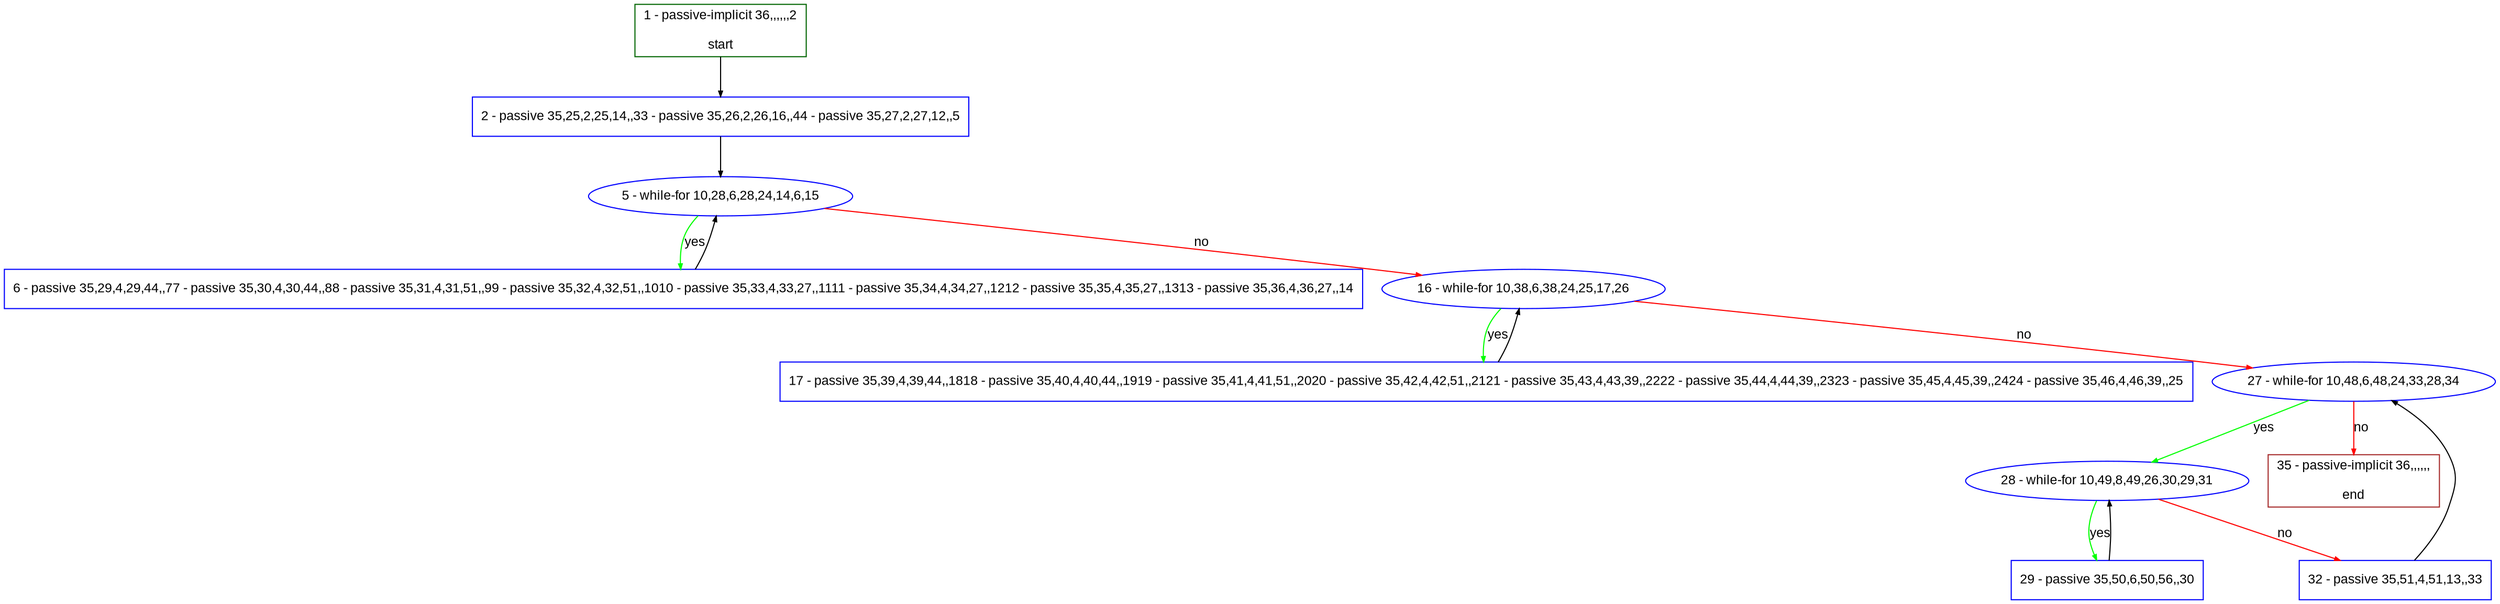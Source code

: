 digraph "" {
  graph [bgcolor="white", fillcolor="#FFFFCC", pack="true", packmode="clust", fontname="Arial", label="", fontsize="12", compound="true", style="rounded,filled"];
  node [node_initialized="no", fillcolor="white", fontname="Arial", label="", color="grey", fontsize="12", fixedsize="false", compound="true", shape="rectangle", style="filled"];
  edge [arrowtail="none", lhead="", fontcolor="black", fontname="Arial", label="", color="black", fontsize="12", arrowhead="normal", arrowsize="0.5", compound="true", ltail="", dir="forward"];
  __N1 [fillcolor="#ffffff", label="2 - passive 35,25,2,25,14,,33 - passive 35,26,2,26,16,,44 - passive 35,27,2,27,12,,5", color="#0000ff", shape="box", style="filled"];
  __N2 [fillcolor="#ffffff", label="1 - passive-implicit 36,,,,,,2\n\nstart", color="#006400", shape="box", style="filled"];
  __N3 [fillcolor="#ffffff", label="5 - while-for 10,28,6,28,24,14,6,15", color="#0000ff", shape="oval", style="filled"];
  __N4 [fillcolor="#ffffff", label="6 - passive 35,29,4,29,44,,77 - passive 35,30,4,30,44,,88 - passive 35,31,4,31,51,,99 - passive 35,32,4,32,51,,1010 - passive 35,33,4,33,27,,1111 - passive 35,34,4,34,27,,1212 - passive 35,35,4,35,27,,1313 - passive 35,36,4,36,27,,14", color="#0000ff", shape="box", style="filled"];
  __N5 [fillcolor="#ffffff", label="16 - while-for 10,38,6,38,24,25,17,26", color="#0000ff", shape="oval", style="filled"];
  __N6 [fillcolor="#ffffff", label="17 - passive 35,39,4,39,44,,1818 - passive 35,40,4,40,44,,1919 - passive 35,41,4,41,51,,2020 - passive 35,42,4,42,51,,2121 - passive 35,43,4,43,39,,2222 - passive 35,44,4,44,39,,2323 - passive 35,45,4,45,39,,2424 - passive 35,46,4,46,39,,25", color="#0000ff", shape="box", style="filled"];
  __N7 [fillcolor="#ffffff", label="27 - while-for 10,48,6,48,24,33,28,34", color="#0000ff", shape="oval", style="filled"];
  __N8 [fillcolor="#ffffff", label="28 - while-for 10,49,8,49,26,30,29,31", color="#0000ff", shape="oval", style="filled"];
  __N9 [fillcolor="#ffffff", label="35 - passive-implicit 36,,,,,,\n\nend", color="#a52a2a", shape="box", style="filled"];
  __N10 [fillcolor="#ffffff", label="29 - passive 35,50,6,50,56,,30", color="#0000ff", shape="box", style="filled"];
  __N11 [fillcolor="#ffffff", label="32 - passive 35,51,4,51,13,,33", color="#0000ff", shape="box", style="filled"];
  __N2 -> __N1 [arrowtail="none", color="#000000", label="", arrowhead="normal", dir="forward"];
  __N1 -> __N3 [arrowtail="none", color="#000000", label="", arrowhead="normal", dir="forward"];
  __N3 -> __N4 [arrowtail="none", color="#00ff00", label="yes", arrowhead="normal", dir="forward"];
  __N4 -> __N3 [arrowtail="none", color="#000000", label="", arrowhead="normal", dir="forward"];
  __N3 -> __N5 [arrowtail="none", color="#ff0000", label="no", arrowhead="normal", dir="forward"];
  __N5 -> __N6 [arrowtail="none", color="#00ff00", label="yes", arrowhead="normal", dir="forward"];
  __N6 -> __N5 [arrowtail="none", color="#000000", label="", arrowhead="normal", dir="forward"];
  __N5 -> __N7 [arrowtail="none", color="#ff0000", label="no", arrowhead="normal", dir="forward"];
  __N7 -> __N8 [arrowtail="none", color="#00ff00", label="yes", arrowhead="normal", dir="forward"];
  __N7 -> __N9 [arrowtail="none", color="#ff0000", label="no", arrowhead="normal", dir="forward"];
  __N8 -> __N10 [arrowtail="none", color="#00ff00", label="yes", arrowhead="normal", dir="forward"];
  __N10 -> __N8 [arrowtail="none", color="#000000", label="", arrowhead="normal", dir="forward"];
  __N8 -> __N11 [arrowtail="none", color="#ff0000", label="no", arrowhead="normal", dir="forward"];
  __N11 -> __N7 [arrowtail="none", color="#000000", label="", arrowhead="normal", dir="forward"];
}
